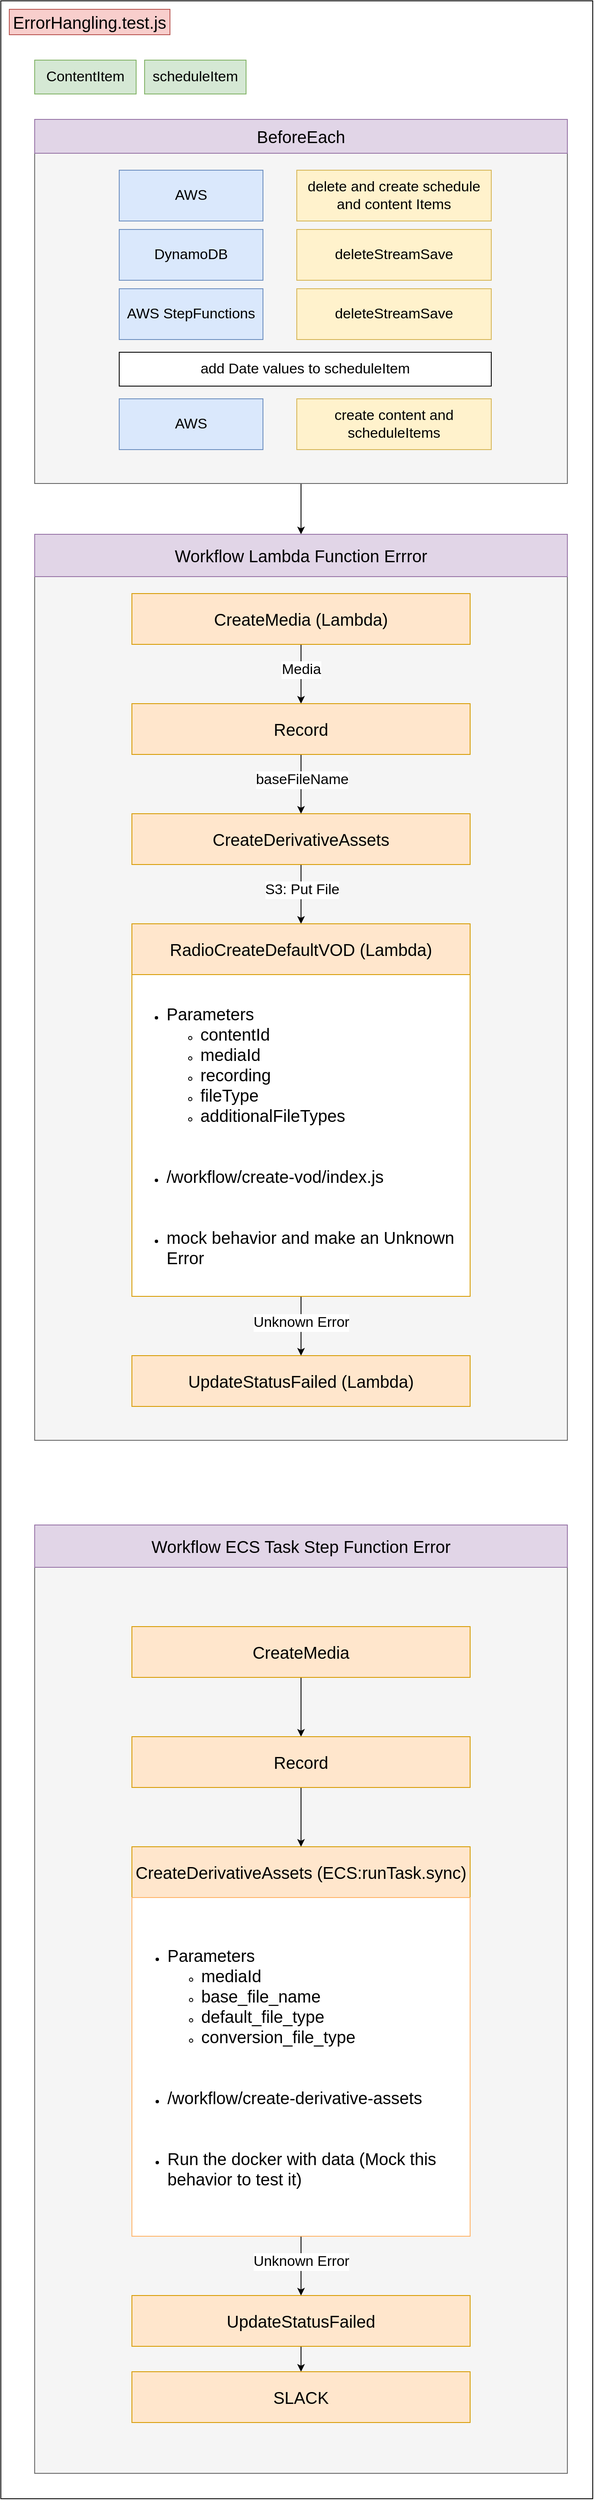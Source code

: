 <mxfile version="17.5.0" type="github">
  <diagram id="QgBXJNmuF9LUyoV8QWzJ" name="Page-1">
    <mxGraphModel dx="818" dy="1121" grid="1" gridSize="10" guides="1" tooltips="1" connect="1" arrows="1" fold="1" page="1" pageScale="1" pageWidth="827" pageHeight="1169" math="0" shadow="0">
      <root>
        <mxCell id="0" />
        <mxCell id="1" parent="0" />
        <mxCell id="U1BTU91VVIOKNPWe-Cvb-1" value="" style="rounded=0;whiteSpace=wrap;html=1;" vertex="1" parent="1">
          <mxGeometry x="90" y="160" width="700" height="2950" as="geometry" />
        </mxCell>
        <mxCell id="U1BTU91VVIOKNPWe-Cvb-4" value="" style="rounded=0;whiteSpace=wrap;html=1;fillColor=#f5f5f5;fontColor=#333333;strokeColor=#666666;" vertex="1" parent="1">
          <mxGeometry x="130" y="790" width="630" height="1070" as="geometry" />
        </mxCell>
        <mxCell id="U1BTU91VVIOKNPWe-Cvb-21" style="edgeStyle=orthogonalEdgeStyle;rounded=0;orthogonalLoop=1;jettySize=auto;html=1;fontSize=17;" edge="1" parent="1" source="U1BTU91VVIOKNPWe-Cvb-2" target="U1BTU91VVIOKNPWe-Cvb-18">
          <mxGeometry relative="1" as="geometry" />
        </mxCell>
        <mxCell id="U1BTU91VVIOKNPWe-Cvb-2" value="" style="rounded=0;whiteSpace=wrap;html=1;fillColor=#f5f5f5;fontColor=#333333;strokeColor=#666666;" vertex="1" parent="1">
          <mxGeometry x="130" y="300" width="630" height="430" as="geometry" />
        </mxCell>
        <mxCell id="U1BTU91VVIOKNPWe-Cvb-46" style="edgeStyle=orthogonalEdgeStyle;rounded=0;orthogonalLoop=1;jettySize=auto;html=1;fontSize=17;" edge="1" parent="1" source="U1BTU91VVIOKNPWe-Cvb-3" target="U1BTU91VVIOKNPWe-Cvb-25">
          <mxGeometry relative="1" as="geometry">
            <Array as="points">
              <mxPoint x="445" y="940" />
              <mxPoint x="445" y="940" />
            </Array>
          </mxGeometry>
        </mxCell>
        <mxCell id="U1BTU91VVIOKNPWe-Cvb-3" value="&lt;font style=&quot;font-size: 20px&quot;&gt;CreateMedia (Lambda)&lt;/font&gt;" style="rounded=0;whiteSpace=wrap;html=1;fillColor=#ffe6cc;strokeColor=#d79b00;" vertex="1" parent="1">
          <mxGeometry x="245" y="860" width="400" height="60" as="geometry" />
        </mxCell>
        <mxCell id="U1BTU91VVIOKNPWe-Cvb-6" value="BeforeEach" style="rounded=0;whiteSpace=wrap;html=1;fontSize=20;fillColor=#e1d5e7;strokeColor=#9673a6;" vertex="1" parent="1">
          <mxGeometry x="130" y="300" width="630" height="40" as="geometry" />
        </mxCell>
        <mxCell id="U1BTU91VVIOKNPWe-Cvb-7" value="ContentItem" style="rounded=0;whiteSpace=wrap;html=1;fontSize=17;fillColor=#d5e8d4;strokeColor=#82b366;" vertex="1" parent="1">
          <mxGeometry x="130" y="230" width="120" height="40" as="geometry" />
        </mxCell>
        <mxCell id="U1BTU91VVIOKNPWe-Cvb-8" value="ErrorHangling.test.js" style="rounded=0;whiteSpace=wrap;html=1;fontSize=20;fillColor=#f8cecc;strokeColor=#b85450;" vertex="1" parent="1">
          <mxGeometry x="100" y="170" width="190" height="30" as="geometry" />
        </mxCell>
        <mxCell id="U1BTU91VVIOKNPWe-Cvb-9" value="scheduleItem" style="rounded=0;whiteSpace=wrap;html=1;fontSize=17;fillColor=#d5e8d4;strokeColor=#82b366;" vertex="1" parent="1">
          <mxGeometry x="260" y="230" width="120" height="40" as="geometry" />
        </mxCell>
        <mxCell id="U1BTU91VVIOKNPWe-Cvb-10" value="AWS" style="rounded=0;whiteSpace=wrap;html=1;fontSize=17;fillColor=#dae8fc;strokeColor=#6c8ebf;" vertex="1" parent="1">
          <mxGeometry x="230" y="360" width="170" height="60" as="geometry" />
        </mxCell>
        <mxCell id="U1BTU91VVIOKNPWe-Cvb-11" value="delete and create schedule and content Items" style="rounded=0;whiteSpace=wrap;html=1;fontSize=17;fillColor=#fff2cc;strokeColor=#d6b656;" vertex="1" parent="1">
          <mxGeometry x="440" y="360" width="230" height="60" as="geometry" />
        </mxCell>
        <mxCell id="U1BTU91VVIOKNPWe-Cvb-12" value="deleteStreamSave" style="rounded=0;whiteSpace=wrap;html=1;fontSize=17;fillColor=#fff2cc;strokeColor=#d6b656;" vertex="1" parent="1">
          <mxGeometry x="440" y="430" width="230" height="60" as="geometry" />
        </mxCell>
        <mxCell id="U1BTU91VVIOKNPWe-Cvb-13" value="DynamoDB" style="rounded=0;whiteSpace=wrap;html=1;fontSize=17;fillColor=#dae8fc;strokeColor=#6c8ebf;" vertex="1" parent="1">
          <mxGeometry x="230" y="430" width="170" height="60" as="geometry" />
        </mxCell>
        <mxCell id="U1BTU91VVIOKNPWe-Cvb-14" value="deleteStreamSave" style="rounded=0;whiteSpace=wrap;html=1;fontSize=17;fillColor=#fff2cc;strokeColor=#d6b656;" vertex="1" parent="1">
          <mxGeometry x="440" y="500" width="230" height="60" as="geometry" />
        </mxCell>
        <mxCell id="U1BTU91VVIOKNPWe-Cvb-15" value="AWS StepFunctions" style="rounded=0;whiteSpace=wrap;html=1;fontSize=17;fillColor=#dae8fc;strokeColor=#6c8ebf;" vertex="1" parent="1">
          <mxGeometry x="230" y="500" width="170" height="60" as="geometry" />
        </mxCell>
        <mxCell id="U1BTU91VVIOKNPWe-Cvb-17" value="add Date values to scheduleItem" style="rounded=0;whiteSpace=wrap;html=1;fontSize=17;" vertex="1" parent="1">
          <mxGeometry x="230" y="575" width="440" height="40" as="geometry" />
        </mxCell>
        <mxCell id="U1BTU91VVIOKNPWe-Cvb-18" value="Workflow Lambda Function Errror" style="rounded=0;whiteSpace=wrap;html=1;fontSize=20;fillColor=#e1d5e7;strokeColor=#9673a6;" vertex="1" parent="1">
          <mxGeometry x="130" y="790" width="630" height="50" as="geometry" />
        </mxCell>
        <mxCell id="U1BTU91VVIOKNPWe-Cvb-19" value="AWS" style="rounded=0;whiteSpace=wrap;html=1;fontSize=17;fillColor=#dae8fc;strokeColor=#6c8ebf;" vertex="1" parent="1">
          <mxGeometry x="230" y="630" width="170" height="60" as="geometry" />
        </mxCell>
        <mxCell id="U1BTU91VVIOKNPWe-Cvb-20" value="create content and scheduleItems" style="rounded=0;whiteSpace=wrap;html=1;fontSize=17;fillColor=#fff2cc;strokeColor=#d6b656;" vertex="1" parent="1">
          <mxGeometry x="440" y="630" width="230" height="60" as="geometry" />
        </mxCell>
        <mxCell id="U1BTU91VVIOKNPWe-Cvb-44" style="edgeStyle=orthogonalEdgeStyle;rounded=0;orthogonalLoop=1;jettySize=auto;html=1;fontSize=17;" edge="1" parent="1" source="U1BTU91VVIOKNPWe-Cvb-23" target="U1BTU91VVIOKNPWe-Cvb-24">
          <mxGeometry relative="1" as="geometry" />
        </mxCell>
        <mxCell id="U1BTU91VVIOKNPWe-Cvb-23" value="&lt;font style=&quot;font-size: 20px&quot;&gt;CreateDerivativeAssets&lt;/font&gt;" style="rounded=0;whiteSpace=wrap;html=1;fillColor=#ffe6cc;strokeColor=#d79b00;" vertex="1" parent="1">
          <mxGeometry x="245" y="1120" width="400" height="60" as="geometry" />
        </mxCell>
        <mxCell id="U1BTU91VVIOKNPWe-Cvb-24" value="&lt;font style=&quot;font-size: 20px&quot;&gt;RadioCreateDefaultVOD (Lambda)&lt;/font&gt;" style="rounded=0;whiteSpace=wrap;html=1;fillColor=#ffe6cc;strokeColor=#d79b00;" vertex="1" parent="1">
          <mxGeometry x="245" y="1250" width="400" height="60" as="geometry" />
        </mxCell>
        <mxCell id="U1BTU91VVIOKNPWe-Cvb-45" style="edgeStyle=orthogonalEdgeStyle;rounded=0;orthogonalLoop=1;jettySize=auto;html=1;fontSize=17;" edge="1" parent="1" source="U1BTU91VVIOKNPWe-Cvb-25" target="U1BTU91VVIOKNPWe-Cvb-23">
          <mxGeometry relative="1" as="geometry" />
        </mxCell>
        <mxCell id="U1BTU91VVIOKNPWe-Cvb-25" value="&lt;font style=&quot;font-size: 20px&quot;&gt;Record&lt;/font&gt;" style="rounded=0;whiteSpace=wrap;html=1;fillColor=#ffe6cc;strokeColor=#d79b00;" vertex="1" parent="1">
          <mxGeometry x="245" y="990" width="400" height="60" as="geometry" />
        </mxCell>
        <mxCell id="U1BTU91VVIOKNPWe-Cvb-26" value="&lt;font style=&quot;font-size: 20px&quot;&gt;UpdateStatusFailed (Lambda)&lt;/font&gt;" style="rounded=0;whiteSpace=wrap;html=1;fillColor=#ffe6cc;strokeColor=#d79b00;" vertex="1" parent="1">
          <mxGeometry x="245" y="1760" width="400" height="60" as="geometry" />
        </mxCell>
        <mxCell id="U1BTU91VVIOKNPWe-Cvb-47" value="" style="rounded=0;whiteSpace=wrap;html=1;fillColor=#f5f5f5;fontColor=#333333;strokeColor=#666666;" vertex="1" parent="1">
          <mxGeometry x="130" y="2010" width="630" height="1070" as="geometry" />
        </mxCell>
        <mxCell id="U1BTU91VVIOKNPWe-Cvb-48" style="edgeStyle=orthogonalEdgeStyle;rounded=0;orthogonalLoop=1;jettySize=auto;html=1;fontSize=17;" edge="1" parent="1" source="U1BTU91VVIOKNPWe-Cvb-49" target="U1BTU91VVIOKNPWe-Cvb-56">
          <mxGeometry relative="1" as="geometry" />
        </mxCell>
        <mxCell id="U1BTU91VVIOKNPWe-Cvb-49" value="&lt;font style=&quot;font-size: 20px&quot;&gt;CreateMedia&lt;/font&gt;" style="rounded=0;whiteSpace=wrap;html=1;fillColor=#ffe6cc;strokeColor=#d79b00;" vertex="1" parent="1">
          <mxGeometry x="245" y="2080" width="400" height="60" as="geometry" />
        </mxCell>
        <mxCell id="U1BTU91VVIOKNPWe-Cvb-52" value="&lt;font style=&quot;font-size: 20px&quot;&gt;CreateDerivativeAssets (ECS:runTask.sync)&lt;/font&gt;" style="rounded=0;whiteSpace=wrap;html=1;fillColor=#ffe6cc;strokeColor=#d79b00;" vertex="1" parent="1">
          <mxGeometry x="245" y="2340" width="400" height="60" as="geometry" />
        </mxCell>
        <mxCell id="U1BTU91VVIOKNPWe-Cvb-55" style="edgeStyle=orthogonalEdgeStyle;rounded=0;orthogonalLoop=1;jettySize=auto;html=1;fontSize=17;" edge="1" parent="1" source="U1BTU91VVIOKNPWe-Cvb-56" target="U1BTU91VVIOKNPWe-Cvb-52">
          <mxGeometry relative="1" as="geometry" />
        </mxCell>
        <mxCell id="U1BTU91VVIOKNPWe-Cvb-56" value="&lt;font style=&quot;font-size: 20px&quot;&gt;Record&lt;/font&gt;" style="rounded=0;whiteSpace=wrap;html=1;fillColor=#ffe6cc;strokeColor=#d79b00;" vertex="1" parent="1">
          <mxGeometry x="245" y="2210" width="400" height="60" as="geometry" />
        </mxCell>
        <mxCell id="U1BTU91VVIOKNPWe-Cvb-71" style="edgeStyle=orthogonalEdgeStyle;rounded=0;orthogonalLoop=1;jettySize=auto;html=1;fontSize=17;" edge="1" parent="1" source="U1BTU91VVIOKNPWe-Cvb-57" target="U1BTU91VVIOKNPWe-Cvb-69">
          <mxGeometry relative="1" as="geometry" />
        </mxCell>
        <mxCell id="U1BTU91VVIOKNPWe-Cvb-57" value="&lt;font style=&quot;font-size: 20px&quot;&gt;UpdateStatusFailed&lt;/font&gt;" style="rounded=0;whiteSpace=wrap;html=1;fillColor=#ffe6cc;strokeColor=#d79b00;" vertex="1" parent="1">
          <mxGeometry x="245" y="2870" width="400" height="60" as="geometry" />
        </mxCell>
        <mxCell id="U1BTU91VVIOKNPWe-Cvb-58" value="Workflow ECS Task Step Function Error" style="rounded=0;whiteSpace=wrap;html=1;fontSize=20;fillColor=#e1d5e7;strokeColor=#9673a6;" vertex="1" parent="1">
          <mxGeometry x="130" y="1960" width="630" height="50" as="geometry" />
        </mxCell>
        <mxCell id="U1BTU91VVIOKNPWe-Cvb-73" style="edgeStyle=orthogonalEdgeStyle;rounded=0;orthogonalLoop=1;jettySize=auto;html=1;fontSize=17;" edge="1" parent="1" source="U1BTU91VVIOKNPWe-Cvb-64" target="U1BTU91VVIOKNPWe-Cvb-57">
          <mxGeometry relative="1" as="geometry" />
        </mxCell>
        <mxCell id="U1BTU91VVIOKNPWe-Cvb-74" value="Unknown Error" style="edgeLabel;html=1;align=center;verticalAlign=middle;resizable=0;points=[];fontSize=17;" vertex="1" connectable="0" parent="U1BTU91VVIOKNPWe-Cvb-73">
          <mxGeometry x="-0.161" relative="1" as="geometry">
            <mxPoint as="offset" />
          </mxGeometry>
        </mxCell>
        <mxCell id="U1BTU91VVIOKNPWe-Cvb-64" value="&lt;ul&gt;&lt;li&gt;&lt;font style=&quot;font-size: 20px&quot;&gt;Parameters&lt;/font&gt;&lt;/li&gt;&lt;ul&gt;&lt;li&gt;&lt;font style=&quot;font-size: 20px&quot;&gt;mediaId&lt;/font&gt;&lt;/li&gt;&lt;li&gt;&lt;font style=&quot;font-size: 20px&quot;&gt;base_file_name&lt;/font&gt;&lt;/li&gt;&lt;li&gt;&lt;span style=&quot;font-size: 20px&quot;&gt;default_file_type&lt;/span&gt;&lt;/li&gt;&lt;li&gt;&lt;span style=&quot;font-size: 20px&quot;&gt;conversion_file_type&lt;/span&gt;&lt;/li&gt;&lt;/ul&gt;&lt;/ul&gt;&lt;div&gt;&lt;span style=&quot;font-size: 20px&quot;&gt;&lt;br&gt;&lt;/span&gt;&lt;/div&gt;&lt;ul&gt;&lt;li&gt;&lt;span style=&quot;font-size: 20px&quot;&gt;/workflow/create-derivative-assets&lt;/span&gt;&lt;/li&gt;&lt;/ul&gt;&lt;div&gt;&lt;span style=&quot;font-size: 20px&quot;&gt;&lt;br&gt;&lt;/span&gt;&lt;/div&gt;&lt;ul&gt;&lt;li&gt;&lt;span style=&quot;font-size: 20px&quot;&gt;Run the docker with data (Mock this behavior to test it)&lt;/span&gt;&lt;/li&gt;&lt;/ul&gt;" style="rounded=0;whiteSpace=wrap;html=1;strokeColor=#FFB366;align=left;" vertex="1" parent="1">
          <mxGeometry x="245" y="2400" width="400" height="400" as="geometry" />
        </mxCell>
        <mxCell id="U1BTU91VVIOKNPWe-Cvb-69" value="&lt;font style=&quot;font-size: 20px&quot;&gt;SLACK&lt;/font&gt;" style="rounded=0;whiteSpace=wrap;html=1;fillColor=#ffe6cc;strokeColor=#d79b00;" vertex="1" parent="1">
          <mxGeometry x="245" y="2960" width="400" height="60" as="geometry" />
        </mxCell>
        <mxCell id="U1BTU91VVIOKNPWe-Cvb-79" style="edgeStyle=orthogonalEdgeStyle;rounded=0;orthogonalLoop=1;jettySize=auto;html=1;fontSize=17;" edge="1" parent="1" source="U1BTU91VVIOKNPWe-Cvb-77" target="U1BTU91VVIOKNPWe-Cvb-26">
          <mxGeometry relative="1" as="geometry" />
        </mxCell>
        <mxCell id="U1BTU91VVIOKNPWe-Cvb-82" value="Unknown Error" style="edgeLabel;html=1;align=center;verticalAlign=middle;resizable=0;points=[];fontSize=17;" vertex="1" connectable="0" parent="U1BTU91VVIOKNPWe-Cvb-79">
          <mxGeometry x="0.379" relative="1" as="geometry">
            <mxPoint y="-18" as="offset" />
          </mxGeometry>
        </mxCell>
        <mxCell id="U1BTU91VVIOKNPWe-Cvb-77" value="&lt;ul style=&quot;text-align: left&quot;&gt;&lt;li&gt;&lt;font style=&quot;font-size: 20px&quot;&gt;Parameters&lt;/font&gt;&lt;/li&gt;&lt;ul&gt;&lt;li&gt;&lt;font style=&quot;font-size: 20px&quot;&gt;contentId&lt;/font&gt;&lt;/li&gt;&lt;li&gt;&lt;font style=&quot;font-size: 20px&quot;&gt;mediaId&lt;/font&gt;&lt;/li&gt;&lt;li&gt;&lt;span style=&quot;font-size: 20px&quot;&gt;recording&lt;/span&gt;&lt;/li&gt;&lt;li&gt;&lt;span style=&quot;font-size: 20px&quot;&gt;fileType&lt;/span&gt;&lt;/li&gt;&lt;li&gt;&lt;span style=&quot;font-size: 20px&quot;&gt;additionalFileTypes&lt;/span&gt;&lt;/li&gt;&lt;/ul&gt;&lt;/ul&gt;&lt;div style=&quot;text-align: left&quot;&gt;&lt;span style=&quot;font-size: 20px&quot;&gt;&lt;br&gt;&lt;/span&gt;&lt;/div&gt;&lt;ul style=&quot;text-align: left&quot;&gt;&lt;li&gt;&lt;span style=&quot;font-size: 20px&quot;&gt;/workflow/create-vod/index.js&lt;/span&gt;&lt;/li&gt;&lt;/ul&gt;&lt;div style=&quot;text-align: left&quot;&gt;&lt;span style=&quot;font-size: 20px&quot;&gt;&lt;br&gt;&lt;/span&gt;&lt;/div&gt;&lt;ul style=&quot;text-align: left&quot;&gt;&lt;li&gt;&lt;span style=&quot;font-size: 20px&quot;&gt;mock behavior and make an Unknown Error&lt;/span&gt;&lt;/li&gt;&lt;/ul&gt;" style="rounded=0;whiteSpace=wrap;html=1;fillColor=default;strokeColor=#d79b00;" vertex="1" parent="1">
          <mxGeometry x="245" y="1310" width="400" height="380" as="geometry" />
        </mxCell>
        <mxCell id="U1BTU91VVIOKNPWe-Cvb-83" value="Media" style="edgeLabel;html=1;align=center;verticalAlign=middle;resizable=0;points=[];fontSize=17;" vertex="1" connectable="0" parent="1">
          <mxGeometry x="445" y="950" as="geometry" />
        </mxCell>
        <mxCell id="U1BTU91VVIOKNPWe-Cvb-84" value="baseFileName" style="edgeLabel;html=1;align=center;verticalAlign=middle;resizable=0;points=[];fontSize=17;" vertex="1" connectable="0" parent="1">
          <mxGeometry x="430" y="1070" as="geometry">
            <mxPoint x="16" y="10" as="offset" />
          </mxGeometry>
        </mxCell>
        <mxCell id="U1BTU91VVIOKNPWe-Cvb-85" value="S3: Put File" style="edgeLabel;html=1;align=center;verticalAlign=middle;resizable=0;points=[];fontSize=17;" vertex="1" connectable="0" parent="1">
          <mxGeometry x="430" y="1200" as="geometry">
            <mxPoint x="16" y="10" as="offset" />
          </mxGeometry>
        </mxCell>
      </root>
    </mxGraphModel>
  </diagram>
</mxfile>
